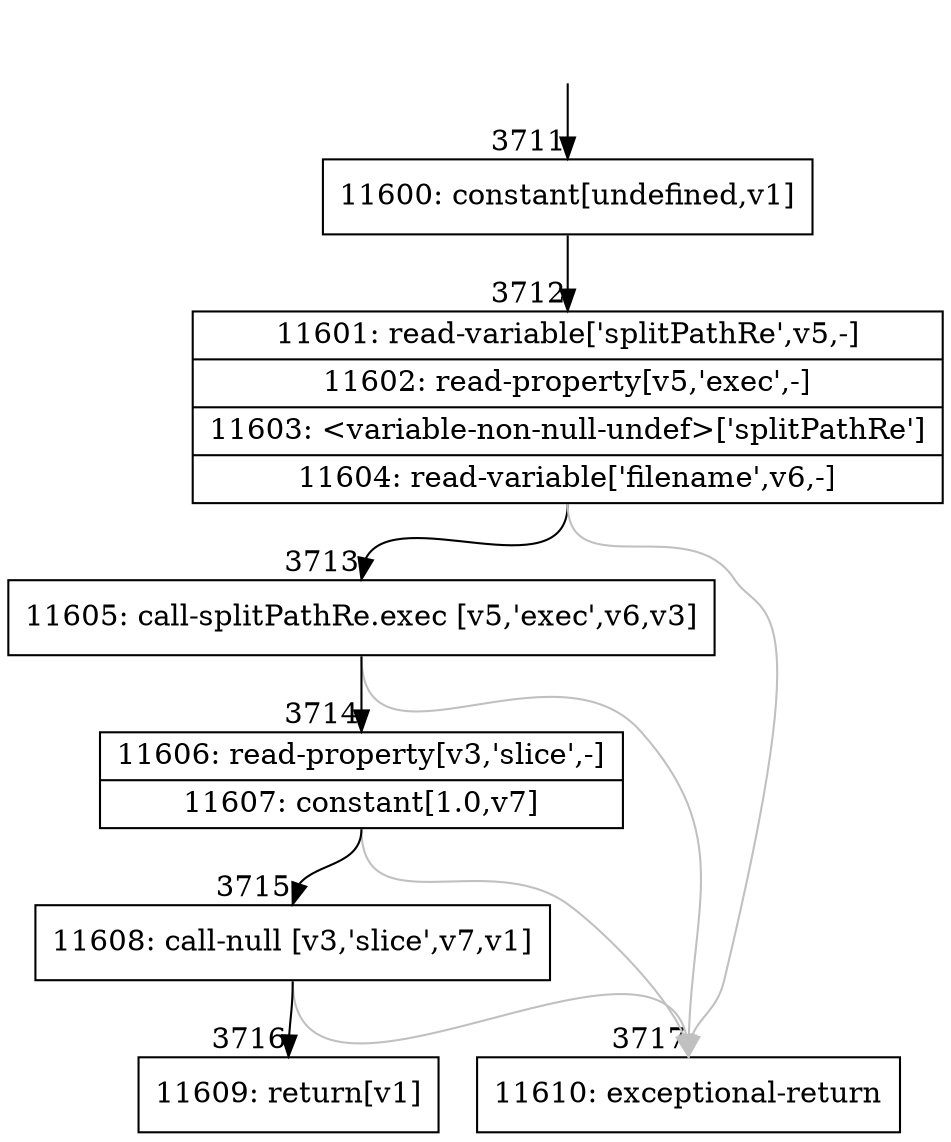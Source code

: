 digraph {
rankdir="TD"
BB_entry215[shape=none,label=""];
BB_entry215 -> BB3711 [tailport=s, headport=n, headlabel="    3711"]
BB3711 [shape=record label="{11600: constant[undefined,v1]}" ] 
BB3711 -> BB3712 [tailport=s, headport=n, headlabel="      3712"]
BB3712 [shape=record label="{11601: read-variable['splitPathRe',v5,-]|11602: read-property[v5,'exec',-]|11603: \<variable-non-null-undef\>['splitPathRe']|11604: read-variable['filename',v6,-]}" ] 
BB3712 -> BB3713 [tailport=s, headport=n, headlabel="      3713"]
BB3712 -> BB3717 [tailport=s, headport=n, color=gray, headlabel="      3717"]
BB3713 [shape=record label="{11605: call-splitPathRe.exec [v5,'exec',v6,v3]}" ] 
BB3713 -> BB3714 [tailport=s, headport=n, headlabel="      3714"]
BB3713 -> BB3717 [tailport=s, headport=n, color=gray]
BB3714 [shape=record label="{11606: read-property[v3,'slice',-]|11607: constant[1.0,v7]}" ] 
BB3714 -> BB3715 [tailport=s, headport=n, headlabel="      3715"]
BB3714 -> BB3717 [tailport=s, headport=n, color=gray]
BB3715 [shape=record label="{11608: call-null [v3,'slice',v7,v1]}" ] 
BB3715 -> BB3716 [tailport=s, headport=n, headlabel="      3716"]
BB3715 -> BB3717 [tailport=s, headport=n, color=gray]
BB3716 [shape=record label="{11609: return[v1]}" ] 
BB3717 [shape=record label="{11610: exceptional-return}" ] 
//#$~ 3918
}
